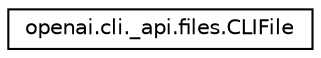 digraph "Graphical Class Hierarchy"
{
 // LATEX_PDF_SIZE
  edge [fontname="Helvetica",fontsize="10",labelfontname="Helvetica",labelfontsize="10"];
  node [fontname="Helvetica",fontsize="10",shape=record];
  rankdir="LR";
  Node0 [label="openai.cli._api.files.CLIFile",height=0.2,width=0.4,color="black", fillcolor="white", style="filled",URL="$classopenai_1_1cli_1_1__api_1_1files_1_1CLIFile.html",tooltip=" "];
}
